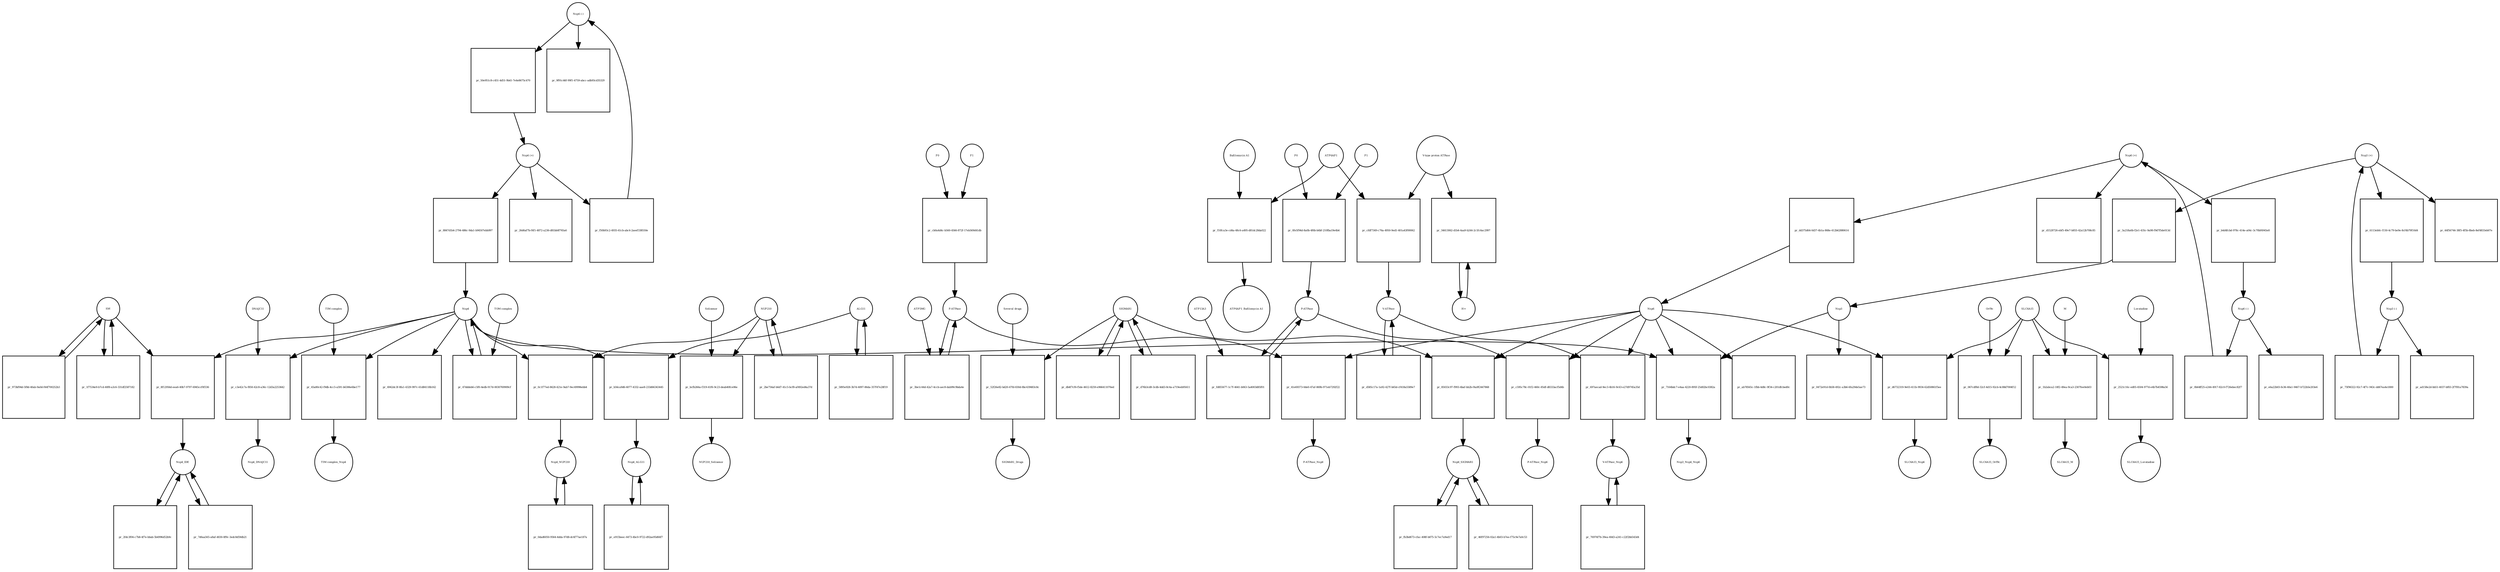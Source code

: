 strict digraph  {
"Nsp4 (-)" [annotation=urn_miriam_pubmed_32353859, bipartite=0, cls="nucleic acid feature", fontsize=4, label="Nsp4 (-)", shape=circle];
"pr_50e951c8-c451-4d51-9b41-7e4e8675c470" [annotation="", bipartite=1, cls=process, fontsize=4, label="pr_50e951c8-c451-4d51-9b41-7e4e8675c470", shape=square];
"Nsp4 (+)" [annotation=urn_miriam_pubmed_32353859, bipartite=0, cls="nucleic acid feature", fontsize=4, label="Nsp4 (+)", shape=circle];
"pr_8847d1b4-2794-486c-9da1-b94507ebb997" [annotation="", bipartite=1, cls=process, fontsize=4, label="pr_8847d1b4-2794-486c-9da1-b94507ebb997", shape=square];
Nsp4 [annotation="urn_miriam_ncbiprotein_BCD58761|urn_miriam_taxonomy_2697049", bipartite=0, cls=macromolecule, fontsize=4, label=Nsp4, shape=circle];
"pr_6942dc3f-8fa1-4329-997c-61d84118b162" [annotation="", bipartite=1, cls=process, fontsize=4, label="pr_6942dc3f-8fa1-4329-997c-61d84118b162", shape=square];
"pr_26d6af7b-f4f1-4872-a236-d81bb0f765a6" [annotation="", bipartite=1, cls=process, fontsize=4, label="pr_26d6af7b-f4f1-4872-a236-d81bb0f765a6", shape=square];
"pr_8f12956d-eea6-40b7-9797-6945ccf0f336" [annotation="", bipartite=1, cls=process, fontsize=4, label="pr_8f12956d-eea6-40b7-9797-6945ccf0f336", shape=square];
IDE [annotation="urn_miriam_uniprot_P14735|urn_miriam_pubmed_32353859|urn_miriam_doi_10.1210%2Fmend-4-8-1125|urn_miriam_taxonomy_10116", bipartite=0, cls=macromolecule, fontsize=4, label=IDE, shape=circle];
Nsp4_IDE [annotation="", bipartite=0, cls=complex, fontsize=4, label=Nsp4_IDE, shape=circle];
"pr_7d6aa565-a8af-4830-8f9c-3edc8d59db21" [annotation="", bipartite=1, cls=process, fontsize=4, label="pr_7d6aa565-a8af-4830-8f9c-3edc8d59db21", shape=square];
"pr_0c1f77ed-8428-421e-9ab7-9ec49996ebb4" [annotation="", bipartite=1, cls=process, fontsize=4, label="pr_0c1f77ed-8428-421e-9ab7-9ec49996ebb4", shape=square];
NUP210 [annotation="urn_miriam_uniprot_Q8TEM1|urn_miriam_pubmed_14517331", bipartite=0, cls=macromolecule, fontsize=4, label=NUP210, shape=circle];
Nsp4_NUP210 [annotation=urn_miriam_pubmed_14517331, bipartite=0, cls=complex, fontsize=4, label=Nsp4_NUP210, shape=circle];
"pr_2fdc3f04-c7b8-4f7e-bbab-5b4996d52b9c" [annotation="", bipartite=1, cls=process, fontsize=4, label="pr_2fdc3f04-c7b8-4f7e-bbab-5b4996d52b9c", shape=square];
"pr_c3e42c7a-f850-42c8-a36c-12d3a2253642" [annotation="", bipartite=1, cls=process, fontsize=4, label="pr_c3e42c7a-f850-42c8-a36c-12d3a2253642", shape=square];
DNAJC11 [annotation="urn_miriam_uniprot_Q9NVH1|urn_miriam_pubmed_32353859|urn_miriam_pubmed_25997101", bipartite=0, cls=macromolecule, fontsize=4, label=DNAJC11, shape=circle];
Nsp4_DNAJC11 [annotation="urn_miriam_pubmed_25997101|urn_miriam_pubmed_32353859", bipartite=0, cls=complex, fontsize=4, label=Nsp4_DNAJC11, shape=circle];
"pr_0dad6050-9564-4dda-97d8-dc6f77ae187a" [annotation="", bipartite=1, cls=process, fontsize=4, label="pr_0dad6050-9564-4dda-97d8-dc6f77ae187a", shape=square];
"pr_b56ca9d6-6077-4332-aae8-233d66343445" [annotation="", bipartite=1, cls=process, fontsize=4, label="pr_b56ca9d6-6077-4332-aae8-233d66343445", shape=square];
ALG11 [annotation="urn_miriam_uniprot_Q2TAA5|urn_miriam_pubmed_20080937", bipartite=0, cls=macromolecule, fontsize=4, label=ALG11, shape=circle];
Nsp4_ALG11 [annotation=urn_miriam_pubmed_20080937, bipartite=0, cls=complex, fontsize=4, label=Nsp4_ALG11, shape=circle];
"pr_f50b93c2-4935-41cb-abc4-2aeef338550e" [annotation="", bipartite=1, cls=process, fontsize=4, label="pr_f50b93c2-4935-41cb-abc4-2aeef338550e", shape=square];
"pr_9f91c46f-99f1-4759-abcc-adb93cd35329" [annotation="", bipartite=1, cls=process, fontsize=4, label="pr_9f91c46f-99f1-4759-abcc-adb93cd35329", shape=square];
"Nsp6 (-)" [annotation=urn_miriam_pubmed_32353859, bipartite=0, cls="nucleic acid feature", fontsize=4, label="Nsp6 (-)", shape=circle];
"pr_0b64ff25-e244-4917-82c0-f726ebec82f7" [annotation="", bipartite=1, cls=process, fontsize=4, label="pr_0b64ff25-e244-4917-82c0-f726ebec82f7", shape=square];
"Nsp6 (+)" [annotation=urn_miriam_pubmed_32353859, bipartite=0, cls="nucleic acid feature", fontsize=4, label="Nsp6 (+)", shape=circle];
"pr_dd375d64-0d37-4b1a-868e-412b62880614" [annotation="", bipartite=1, cls=process, fontsize=4, label="pr_dd375d64-0d37-4b1a-868e-412b62880614", shape=square];
Nsp6 [annotation="urn_miriam_taxonomy_2697049|urn_miriam_pubmed_32353859", bipartite=0, cls=macromolecule, fontsize=4, label=Nsp6, shape=circle];
"pr_ab78565c-1fbb-4d8c-9f34-c201dfcbed0c" [annotation="", bipartite=1, cls=process, fontsize=4, label="pr_ab78565c-1fbb-4d8c-9f34-c201dfcbed0c", shape=square];
"pr_d1528726-ebf5-49e7-b855-42a12b708c85" [annotation="", bipartite=1, cls=process, fontsize=4, label="pr_d1528726-ebf5-49e7-b855-42a12b708c85", shape=square];
"pr_41e69373-0de0-47af-869b-971eb7292f22" [annotation="", bipartite=1, cls=process, fontsize=4, label="pr_41e69373-0de0-47af-869b-971eb7292f22", shape=square];
"F-ATPase" [annotation=urn_miriam_uniprot_O75964, bipartite=0, cls=complex, fontsize=4, label="F-ATPase", shape=circle];
"F-ATPase_Nsp6" [annotation="", bipartite=0, cls=complex, fontsize=4, label="F-ATPase_Nsp6", shape=circle];
"pr_c595c78c-01f2-460c-85df-d8333acf5d4b" [annotation="", bipartite=1, cls=process, fontsize=4, label="pr_c595c78c-01f2-460c-85df-d8333acf5d4b", shape=square];
"P-ATPase" [annotation="", bipartite=0, cls=complex, fontsize=4, label="P-ATPase", shape=circle];
"P-ATPase_Nsp6" [annotation="", bipartite=0, cls=complex, fontsize=4, label="P-ATPase_Nsp6", shape=circle];
"pr_85033c97-f993-4baf-bb2b-f4a9f2447868" [annotation="", bipartite=1, cls=process, fontsize=4, label="pr_85033c97-f993-4baf-bb2b-f4a9f2447868", shape=square];
SIGMAR1 [annotation="urn_miriam_uniprot_Q99720|urn_miriam_doi_10.1074%2Fjbc.272.43.27107|urn_miriam_pubmed_32353859|urn_miriam_pubmed_10406945", bipartite=0, cls=macromolecule, fontsize=4, label=SIGMAR1, shape=circle];
Nsp6_SIGMAR1 [annotation=urn_miriam_pubmed_10406945, bipartite=0, cls=complex, fontsize=4, label=Nsp6_SIGMAR1, shape=circle];
"pr_46f97256-02a1-4b03-b7ee-f75c9e7a0c53" [annotation="", bipartite=1, cls=process, fontsize=4, label="pr_46f97256-02a1-4b03-b7ee-f75c9e7a0c53", shape=square];
"pr_697aecad-9ec3-4b16-9c63-e27d9745a35d" [annotation="", bipartite=1, cls=process, fontsize=4, label="pr_697aecad-9ec3-4b16-9c63-e27d9745a35d", shape=square];
"V-ATPase" [annotation=urn_miriam_uniprot_Q15904, bipartite=0, cls=complex, fontsize=4, label="V-ATPase", shape=circle];
"V-ATPase_Nsp6" [annotation=urn_miriam_uniprot_Q15904, bipartite=0, cls=complex, fontsize=4, label="V-ATPase_Nsp6", shape=circle];
"pr_b4d4fcbd-978c-414e-a04c-3c70bf4945e8" [annotation="", bipartite=1, cls=process, fontsize=4, label="pr_b4d4fcbd-978c-414e-a04c-3c70bf4945e8", shape=square];
"pr_e6a22b03-fe36-40a1-9467-b722b5e203e6" [annotation="", bipartite=1, cls=process, fontsize=4, label="pr_e6a22b03-fe36-40a1-9467-b722b5e203e6", shape=square];
"pr_45a80c42-f9db-4cc5-a591-b6306e6be177" [annotation="", bipartite=1, cls=process, fontsize=4, label="pr_45a80c42-f9db-4cc5-a591-b6306e6be177", shape=square];
"TIM complex" [annotation="", bipartite=0, cls=complex, fontsize=4, label="TIM complex", shape=circle];
"TIM complex_Nsp4" [annotation=urn_miriam_pubmed_32353859, bipartite=0, cls=complex, fontsize=4, label="TIM complex_Nsp4", shape=circle];
"pr_973bf94d-5f8d-40ab-9a0d-f44f700252b3" [annotation="", bipartite=1, cls=process, fontsize=4, label="pr_973bf94d-5f8d-40ab-9a0d-f44f700252b3", shape=square];
"Nsp3 (-)" [annotation=urn_miriam_pubmed_32353859, bipartite=0, cls="nucleic acid feature", fontsize=4, label="Nsp3 (-)", shape=circle];
"pr_75f96322-92c7-4f7c-943c-dd67ea4e1800" [annotation="", bipartite=1, cls=process, fontsize=4, label="pr_75f96322-92c7-4f7c-943c-dd67ea4e1800", shape=square];
"Nsp3 (+)" [annotation=urn_miriam_pubmed_32353859, bipartite=0, cls="nucleic acid feature", fontsize=4, label="Nsp3 (+)", shape=circle];
"pr_6113eb0c-f150-4c79-be9e-8cf4b79f10d4" [annotation="", bipartite=1, cls=process, fontsize=4, label="pr_6113eb0c-f150-4c79-be9e-8cf4b79f10d4", shape=square];
"pr_3a218a6b-f2e1-435c-9a98-f9d7f5de013d" [annotation="", bipartite=1, cls=process, fontsize=4, label="pr_3a218a6b-f2e1-435c-9a98-f9d7f5de013d", shape=square];
Nsp3 [annotation="urn_miriam_taxonomy_2697049|urn_miriam_pubmed_32353859", bipartite=0, cls=macromolecule, fontsize=4, label=Nsp3, shape=circle];
"pr_ad158e2d-bb51-4037-bf83-2f7f81a7839a" [annotation="", bipartite=1, cls=process, fontsize=4, label="pr_ad158e2d-bb51-4037-bf83-2f7f81a7839a", shape=square];
"pr_44f56744-38f5-4f5b-8beb-8ef4833eb07e" [annotation="", bipartite=1, cls=process, fontsize=4, label="pr_44f56744-38f5-4f5b-8beb-8ef4833eb07e", shape=square];
"pr_0472e91d-0b58-492c-a3b6-6fa29de5ae73" [annotation="", bipartite=1, cls=process, fontsize=4, label="pr_0472e91d-0b58-492c-a3b6-6fa29de5ae73", shape=square];
"pr_7164bdc7-e4aa-4220-895f-25d02bc0382a" [annotation="", bipartite=1, cls=process, fontsize=4, label="pr_7164bdc7-e4aa-4220-895f-25d02bc0382a", shape=square];
Nsp3_Nsp4_Nsp6 [annotation="urn_miriam_pubmed_32353859|urn_miriam_pubmed_29128390|urn_miriam_doi_10.1016%2Fj.virol.2017.07.019|urn_miriam_taxonomy_694009", bipartite=0, cls=complex, fontsize=4, label=Nsp3_Nsp4_Nsp6, shape=circle];
"pr_bcfb266a-f319-41f6-9c23-deab40fce06e" [annotation="", bipartite=1, cls=process, fontsize=4, label="pr_bcfb266a-f319-41f6-9c23-deab40fce06e", shape=square];
Selinexor [annotation=urn_miriam_pubmed_32353859, bipartite=0, cls="simple chemical", fontsize=4, label=Selinexor, shape=circle];
NUP210_Selinexor [annotation=urn_miriam_pubmed_32353859, bipartite=0, cls=complex, fontsize=4, label=NUP210_Selinexor, shape=circle];
"pr_d6732319-9e03-411b-9934-62d50861f5ee" [annotation="", bipartite=1, cls=process, fontsize=4, label="pr_d6732319-9e03-411b-9934-62d50861f5ee", shape=square];
SLC6A15 [annotation="urn_miriam_pubmed_32353859|urn_miriam_uniprot_Q8IY34", bipartite=0, cls=macromolecule, fontsize=4, label=SLC6A15, shape=circle];
SLC6A15_Nsp6 [annotation=urn_miriam_pubmed_32353859, bipartite=0, cls=complex, fontsize=4, label=SLC6A15_Nsp6, shape=circle];
"pr_067cdf8d-32cf-4d15-92cb-4c88d7004f12" [annotation="", bipartite=1, cls=process, fontsize=4, label="pr_067cdf8d-32cf-4d15-92cb-4c88d7004f12", shape=square];
Orf9c [annotation=urn_miriam_taxonomy_2697049, bipartite=0, cls=macromolecule, fontsize=4, label=Orf9c, shape=circle];
SLC6A15_Orf9c [annotation=urn_miriam_pubmed_32353859, bipartite=0, cls=complex, fontsize=4, label=SLC6A15_Orf9c, shape=circle];
"pr_1b2abca2-18f2-49ea-9ca3-2307fee0eb03" [annotation="", bipartite=1, cls=process, fontsize=4, label="pr_1b2abca2-18f2-49ea-9ca3-2307fee0eb03", shape=square];
M [annotation=urn_miriam_taxonomy_2697049, bipartite=0, cls=macromolecule, fontsize=4, label=M, shape=circle];
SLC6A15_M [annotation=urn_miriam_pubmed_32353859, bipartite=0, cls=complex, fontsize=4, label=SLC6A15_M, shape=circle];
"pr_2521c16c-ed05-4504-977d-e4b7b4598a56" [annotation="", bipartite=1, cls=process, fontsize=4, label="pr_2521c16c-ed05-4504-977d-e4b7b4598a56", shape=square];
Loratadine [annotation=urn_miriam_pubmed_123134323, bipartite=0, cls="simple chemical", fontsize=4, label=Loratadine, shape=circle];
SLC6A15_Loratadine [annotation="", bipartite=0, cls=complex, fontsize=4, label=SLC6A15_Loratadine, shape=circle];
ATP6AP1 [annotation="urn_miriam_uniprot_Q15904|urn_miriam_pubmed_27231034", bipartite=0, cls=macromolecule, fontsize=4, label=ATP6AP1, shape=circle];
"pr_f10fca3e-cd4a-48c6-a495-d81dc28da022" [annotation="", bipartite=1, cls=process, fontsize=4, label="pr_f10fca3e-cd4a-48c6-a495-d81dc28da022", shape=square];
"Bafilomycin A1" [annotation="", bipartite=0, cls="simple chemical", fontsize=4, label="Bafilomycin A1", shape=circle];
"ATP6AP1_Bafilomycin A1" [annotation="", bipartite=0, cls=complex, fontsize=4, label="ATP6AP1_Bafilomycin A1", shape=circle];
"Several drugs" [annotation="", bipartite=0, cls="simple chemical", fontsize=4, label="Several drugs", shape=circle];
"pr_52f26e82-bd20-47fd-830d-8bc439483c8c" [annotation="", bipartite=1, cls=process, fontsize=4, label="pr_52f26e82-bd20-47fd-830d-8bc439483c8c", shape=square];
SIGMAR1_Drugs [annotation=urn_miriam_pubmed_32353859, bipartite=0, cls=complex, fontsize=4, label=SIGMAR1_Drugs, shape=circle];
"pr_47dddeb6-c5f0-4edb-917d-0030769909cf" [annotation="", bipartite=1, cls=process, fontsize=4, label="pr_47dddeb6-c5f0-4edb-917d-0030769909cf", shape=square];
"TOM complex" [annotation="", bipartite=0, cls=complex, fontsize=4, label="TOM complex", shape=circle];
ATP13A3 [annotation=urn_miriam_uniprot_Q9H7F0, bipartite=0, cls=macromolecule, fontsize=4, label=ATP13A3, shape=circle];
"pr_fd855677-1c7f-4641-b063-5a4003d85f01" [annotation="", bipartite=1, cls=process, fontsize=4, label="pr_fd855677-1c7f-4641-b063-5a4003d85f01", shape=square];
P1 [annotation="", bipartite=0, cls=complex, fontsize=4, label=P1, shape=circle];
"pr_0fe5f94d-8a0b-4f6b-b6bf-210fba19e4b4" [annotation="", bipartite=1, cls=process, fontsize=4, label="pr_0fe5f94d-8a0b-4f6b-b6bf-210fba19e4b4", shape=square];
P0 [annotation="", bipartite=0, cls=complex, fontsize=4, label=P0, shape=circle];
"pr_2be756af-b6d7-41c5-bcf8-af492ed4a37d" [annotation="", bipartite=1, cls=process, fontsize=4, label="pr_2be756af-b6d7-41c5-bcf8-af492ed4a37d", shape=square];
"pr_1f7534e9-b7cd-40f8-a3c6-331df2587182" [annotation="", bipartite=1, cls=process, fontsize=4, label="pr_1f7534e9-b7cd-40f8-a3c6-331df2587182", shape=square];
"pr_db4f7cf6-f5de-4612-8259-e966411076ed" [annotation="", bipartite=1, cls=process, fontsize=4, label="pr_db4f7cf6-f5de-4612-8259-e966411076ed", shape=square];
"pr_d76b3cd8-3cdb-4dd3-8c4a-a719eeb95611" [annotation="", bipartite=1, cls=process, fontsize=4, label="pr_d76b3cd8-3cdb-4dd3-8c4a-a719eeb95611", shape=square];
"pr_fb3bd673-cfac-408f-b875-5c7ec7a9ed17" [annotation="", bipartite=1, cls=process, fontsize=4, label="pr_fb3bd673-cfac-408f-b875-5c7ec7a9ed17", shape=square];
"pr_e915beec-6473-4bc0-9722-d92ae95d66f7" [annotation="", bipartite=1, cls=process, fontsize=4, label="pr_e915beec-6473-4bc0-9722-d92ae95d66f7", shape=square];
"pr_5895e928-3b7d-4097-86da-357f47e28f19" [annotation="", bipartite=1, cls=process, fontsize=4, label="pr_5895e928-3b7d-4097-86da-357f47e28f19", shape=square];
"H+" [annotation="urn_miriam_obo.chebi_CHEBI%3A15378", bipartite=0, cls="simple chemical", fontsize=4, label="H+", shape=circle];
"pr_34613062-d1b4-4aa9-b244-2c1fc6ac2997" [annotation="", bipartite=1, cls=process, fontsize=4, label="pr_34613062-d1b4-4aa9-b244-2c1fc6ac2997", shape=square];
"V-type proton ATPase" [annotation="urn_miriam_obo.go_GO%3A0046611", bipartite=0, cls=complex, fontsize=4, label="V-type proton ATPase", shape=circle];
"pr_cfdf7349-c76a-4950-9ed1-401a43f00062" [annotation="", bipartite=1, cls=process, fontsize=4, label="pr_cfdf7349-c76a-4950-9ed1-401a43f00062", shape=square];
"pr_d585c17a-1a92-427f-b65d-cf418a5589e7" [annotation="", bipartite=1, cls=process, fontsize=4, label="pr_d585c17a-1a92-427f-b65d-cf418a5589e7", shape=square];
"pr_76976f7b-39ea-40d3-a241-c22f2bb543d4" [annotation="", bipartite=1, cls=process, fontsize=4, label="pr_76976f7b-39ea-40d3-a241-c22f2bb543d4", shape=square];
ATP5MG [annotation=urn_miriam_uniprot_O75964, bipartite=0, cls=macromolecule, fontsize=4, label=ATP5MG, shape=circle];
"pr_3be1c44d-42a7-4ccb-aec8-dab99c9bda4e" [annotation="", bipartite=1, cls=process, fontsize=4, label="pr_3be1c44d-42a7-4ccb-aec8-dab99c9bda4e", shape=square];
F1 [annotation="", bipartite=0, cls=complex, fontsize=4, label=F1, shape=circle];
"pr_cb0a4d4c-b560-4566-872f-17eb569d41db" [annotation="", bipartite=1, cls=process, fontsize=4, label="pr_cb0a4d4c-b560-4566-872f-17eb569d41db", shape=square];
F0 [annotation="", bipartite=0, cls=complex, fontsize=4, label=F0, shape=circle];
"Nsp4 (-)" -> "pr_50e951c8-c451-4d51-9b41-7e4e8675c470"  [annotation="", interaction_type=consumption];
"Nsp4 (-)" -> "pr_9f91c46f-99f1-4759-abcc-adb93cd35329"  [annotation="", interaction_type=consumption];
"pr_50e951c8-c451-4d51-9b41-7e4e8675c470" -> "Nsp4 (+)"  [annotation="", interaction_type=production];
"Nsp4 (+)" -> "pr_8847d1b4-2794-486c-9da1-b94507ebb997"  [annotation="", interaction_type=consumption];
"Nsp4 (+)" -> "pr_26d6af7b-f4f1-4872-a236-d81bb0f765a6"  [annotation="", interaction_type=consumption];
"Nsp4 (+)" -> "pr_f50b93c2-4935-41cb-abc4-2aeef338550e"  [annotation="", interaction_type=consumption];
"pr_8847d1b4-2794-486c-9da1-b94507ebb997" -> Nsp4  [annotation="", interaction_type=production];
Nsp4 -> "pr_6942dc3f-8fa1-4329-997c-61d84118b162"  [annotation="", interaction_type=consumption];
Nsp4 -> "pr_8f12956d-eea6-40b7-9797-6945ccf0f336"  [annotation="", interaction_type=consumption];
Nsp4 -> "pr_0c1f77ed-8428-421e-9ab7-9ec49996ebb4"  [annotation="", interaction_type=consumption];
Nsp4 -> "pr_c3e42c7a-f850-42c8-a36c-12d3a2253642"  [annotation="", interaction_type=consumption];
Nsp4 -> "pr_b56ca9d6-6077-4332-aae8-233d66343445"  [annotation="", interaction_type=consumption];
Nsp4 -> "pr_45a80c42-f9db-4cc5-a591-b6306e6be177"  [annotation="", interaction_type=consumption];
Nsp4 -> "pr_7164bdc7-e4aa-4220-895f-25d02bc0382a"  [annotation="", interaction_type=consumption];
Nsp4 -> "pr_47dddeb6-c5f0-4edb-917d-0030769909cf"  [annotation="", interaction_type=consumption];
"pr_8f12956d-eea6-40b7-9797-6945ccf0f336" -> Nsp4_IDE  [annotation="", interaction_type=production];
IDE -> "pr_8f12956d-eea6-40b7-9797-6945ccf0f336"  [annotation="", interaction_type=consumption];
IDE -> "pr_973bf94d-5f8d-40ab-9a0d-f44f700252b3"  [annotation="", interaction_type=consumption];
IDE -> "pr_1f7534e9-b7cd-40f8-a3c6-331df2587182"  [annotation="", interaction_type=consumption];
Nsp4_IDE -> "pr_7d6aa565-a8af-4830-8f9c-3edc8d59db21"  [annotation="", interaction_type=consumption];
Nsp4_IDE -> "pr_2fdc3f04-c7b8-4f7e-bbab-5b4996d52b9c"  [annotation="", interaction_type=consumption];
"pr_7d6aa565-a8af-4830-8f9c-3edc8d59db21" -> Nsp4_IDE  [annotation="", interaction_type=production];
"pr_0c1f77ed-8428-421e-9ab7-9ec49996ebb4" -> Nsp4_NUP210  [annotation="", interaction_type=production];
NUP210 -> "pr_0c1f77ed-8428-421e-9ab7-9ec49996ebb4"  [annotation="", interaction_type=consumption];
NUP210 -> "pr_bcfb266a-f319-41f6-9c23-deab40fce06e"  [annotation="", interaction_type=consumption];
NUP210 -> "pr_2be756af-b6d7-41c5-bcf8-af492ed4a37d"  [annotation="", interaction_type=consumption];
Nsp4_NUP210 -> "pr_0dad6050-9564-4dda-97d8-dc6f77ae187a"  [annotation="", interaction_type=consumption];
"pr_2fdc3f04-c7b8-4f7e-bbab-5b4996d52b9c" -> Nsp4_IDE  [annotation="", interaction_type=production];
"pr_c3e42c7a-f850-42c8-a36c-12d3a2253642" -> Nsp4_DNAJC11  [annotation="", interaction_type=production];
DNAJC11 -> "pr_c3e42c7a-f850-42c8-a36c-12d3a2253642"  [annotation="", interaction_type=consumption];
"pr_0dad6050-9564-4dda-97d8-dc6f77ae187a" -> Nsp4_NUP210  [annotation="", interaction_type=production];
"pr_b56ca9d6-6077-4332-aae8-233d66343445" -> Nsp4_ALG11  [annotation="", interaction_type=production];
ALG11 -> "pr_b56ca9d6-6077-4332-aae8-233d66343445"  [annotation="", interaction_type=consumption];
ALG11 -> "pr_5895e928-3b7d-4097-86da-357f47e28f19"  [annotation="", interaction_type=consumption];
Nsp4_ALG11 -> "pr_e915beec-6473-4bc0-9722-d92ae95d66f7"  [annotation="", interaction_type=consumption];
"pr_f50b93c2-4935-41cb-abc4-2aeef338550e" -> "Nsp4 (-)"  [annotation="", interaction_type=production];
"Nsp6 (-)" -> "pr_0b64ff25-e244-4917-82c0-f726ebec82f7"  [annotation="", interaction_type=consumption];
"Nsp6 (-)" -> "pr_e6a22b03-fe36-40a1-9467-b722b5e203e6"  [annotation="", interaction_type=consumption];
"pr_0b64ff25-e244-4917-82c0-f726ebec82f7" -> "Nsp6 (+)"  [annotation="", interaction_type=production];
"Nsp6 (+)" -> "pr_dd375d64-0d37-4b1a-868e-412b62880614"  [annotation="", interaction_type=consumption];
"Nsp6 (+)" -> "pr_d1528726-ebf5-49e7-b855-42a12b708c85"  [annotation="", interaction_type=consumption];
"Nsp6 (+)" -> "pr_b4d4fcbd-978c-414e-a04c-3c70bf4945e8"  [annotation="", interaction_type=consumption];
"pr_dd375d64-0d37-4b1a-868e-412b62880614" -> Nsp6  [annotation="", interaction_type=production];
Nsp6 -> "pr_ab78565c-1fbb-4d8c-9f34-c201dfcbed0c"  [annotation="", interaction_type=consumption];
Nsp6 -> "pr_41e69373-0de0-47af-869b-971eb7292f22"  [annotation="", interaction_type=consumption];
Nsp6 -> "pr_c595c78c-01f2-460c-85df-d8333acf5d4b"  [annotation="", interaction_type=consumption];
Nsp6 -> "pr_85033c97-f993-4baf-bb2b-f4a9f2447868"  [annotation="", interaction_type=consumption];
Nsp6 -> "pr_697aecad-9ec3-4b16-9c63-e27d9745a35d"  [annotation="", interaction_type=consumption];
Nsp6 -> "pr_7164bdc7-e4aa-4220-895f-25d02bc0382a"  [annotation="", interaction_type=consumption];
Nsp6 -> "pr_d6732319-9e03-411b-9934-62d50861f5ee"  [annotation="", interaction_type=consumption];
"pr_41e69373-0de0-47af-869b-971eb7292f22" -> "F-ATPase_Nsp6"  [annotation="", interaction_type=production];
"F-ATPase" -> "pr_41e69373-0de0-47af-869b-971eb7292f22"  [annotation="", interaction_type=consumption];
"F-ATPase" -> "pr_3be1c44d-42a7-4ccb-aec8-dab99c9bda4e"  [annotation="", interaction_type=consumption];
"pr_c595c78c-01f2-460c-85df-d8333acf5d4b" -> "P-ATPase_Nsp6"  [annotation="", interaction_type=production];
"P-ATPase" -> "pr_c595c78c-01f2-460c-85df-d8333acf5d4b"  [annotation="", interaction_type=consumption];
"P-ATPase" -> "pr_fd855677-1c7f-4641-b063-5a4003d85f01"  [annotation="", interaction_type=consumption];
"pr_85033c97-f993-4baf-bb2b-f4a9f2447868" -> Nsp6_SIGMAR1  [annotation="", interaction_type=production];
SIGMAR1 -> "pr_85033c97-f993-4baf-bb2b-f4a9f2447868"  [annotation="", interaction_type=consumption];
SIGMAR1 -> "pr_52f26e82-bd20-47fd-830d-8bc439483c8c"  [annotation="", interaction_type=consumption];
SIGMAR1 -> "pr_db4f7cf6-f5de-4612-8259-e966411076ed"  [annotation="", interaction_type=consumption];
SIGMAR1 -> "pr_d76b3cd8-3cdb-4dd3-8c4a-a719eeb95611"  [annotation="", interaction_type=consumption];
Nsp6_SIGMAR1 -> "pr_46f97256-02a1-4b03-b7ee-f75c9e7a0c53"  [annotation="", interaction_type=consumption];
Nsp6_SIGMAR1 -> "pr_fb3bd673-cfac-408f-b875-5c7ec7a9ed17"  [annotation="", interaction_type=consumption];
"pr_46f97256-02a1-4b03-b7ee-f75c9e7a0c53" -> Nsp6_SIGMAR1  [annotation="", interaction_type=production];
"pr_697aecad-9ec3-4b16-9c63-e27d9745a35d" -> "V-ATPase_Nsp6"  [annotation="", interaction_type=production];
"V-ATPase" -> "pr_697aecad-9ec3-4b16-9c63-e27d9745a35d"  [annotation="", interaction_type=consumption];
"V-ATPase" -> "pr_d585c17a-1a92-427f-b65d-cf418a5589e7"  [annotation="", interaction_type=consumption];
"V-ATPase_Nsp6" -> "pr_76976f7b-39ea-40d3-a241-c22f2bb543d4"  [annotation="", interaction_type=consumption];
"pr_b4d4fcbd-978c-414e-a04c-3c70bf4945e8" -> "Nsp6 (-)"  [annotation="", interaction_type=production];
"pr_45a80c42-f9db-4cc5-a591-b6306e6be177" -> "TIM complex_Nsp4"  [annotation="", interaction_type=production];
"TIM complex" -> "pr_45a80c42-f9db-4cc5-a591-b6306e6be177"  [annotation="", interaction_type=consumption];
"pr_973bf94d-5f8d-40ab-9a0d-f44f700252b3" -> IDE  [annotation="", interaction_type=production];
"Nsp3 (-)" -> "pr_75f96322-92c7-4f7c-943c-dd67ea4e1800"  [annotation="", interaction_type=consumption];
"Nsp3 (-)" -> "pr_ad158e2d-bb51-4037-bf83-2f7f81a7839a"  [annotation="", interaction_type=consumption];
"pr_75f96322-92c7-4f7c-943c-dd67ea4e1800" -> "Nsp3 (+)"  [annotation="", interaction_type=production];
"Nsp3 (+)" -> "pr_6113eb0c-f150-4c79-be9e-8cf4b79f10d4"  [annotation="", interaction_type=consumption];
"Nsp3 (+)" -> "pr_3a218a6b-f2e1-435c-9a98-f9d7f5de013d"  [annotation="", interaction_type=consumption];
"Nsp3 (+)" -> "pr_44f56744-38f5-4f5b-8beb-8ef4833eb07e"  [annotation="", interaction_type=consumption];
"pr_6113eb0c-f150-4c79-be9e-8cf4b79f10d4" -> "Nsp3 (-)"  [annotation="", interaction_type=production];
"pr_3a218a6b-f2e1-435c-9a98-f9d7f5de013d" -> Nsp3  [annotation="", interaction_type=production];
Nsp3 -> "pr_0472e91d-0b58-492c-a3b6-6fa29de5ae73"  [annotation="", interaction_type=consumption];
Nsp3 -> "pr_7164bdc7-e4aa-4220-895f-25d02bc0382a"  [annotation="", interaction_type=consumption];
"pr_7164bdc7-e4aa-4220-895f-25d02bc0382a" -> Nsp3_Nsp4_Nsp6  [annotation="", interaction_type=production];
"pr_bcfb266a-f319-41f6-9c23-deab40fce06e" -> NUP210_Selinexor  [annotation="", interaction_type=production];
Selinexor -> "pr_bcfb266a-f319-41f6-9c23-deab40fce06e"  [annotation="", interaction_type=consumption];
"pr_d6732319-9e03-411b-9934-62d50861f5ee" -> SLC6A15_Nsp6  [annotation="", interaction_type=production];
SLC6A15 -> "pr_d6732319-9e03-411b-9934-62d50861f5ee"  [annotation="", interaction_type=consumption];
SLC6A15 -> "pr_067cdf8d-32cf-4d15-92cb-4c88d7004f12"  [annotation="", interaction_type=consumption];
SLC6A15 -> "pr_1b2abca2-18f2-49ea-9ca3-2307fee0eb03"  [annotation="", interaction_type=consumption];
SLC6A15 -> "pr_2521c16c-ed05-4504-977d-e4b7b4598a56"  [annotation="", interaction_type=consumption];
"pr_067cdf8d-32cf-4d15-92cb-4c88d7004f12" -> SLC6A15_Orf9c  [annotation="", interaction_type=production];
Orf9c -> "pr_067cdf8d-32cf-4d15-92cb-4c88d7004f12"  [annotation="", interaction_type=consumption];
"pr_1b2abca2-18f2-49ea-9ca3-2307fee0eb03" -> SLC6A15_M  [annotation="", interaction_type=production];
M -> "pr_1b2abca2-18f2-49ea-9ca3-2307fee0eb03"  [annotation="", interaction_type=consumption];
"pr_2521c16c-ed05-4504-977d-e4b7b4598a56" -> SLC6A15_Loratadine  [annotation="", interaction_type=production];
Loratadine -> "pr_2521c16c-ed05-4504-977d-e4b7b4598a56"  [annotation="", interaction_type=consumption];
ATP6AP1 -> "pr_f10fca3e-cd4a-48c6-a495-d81dc28da022"  [annotation="", interaction_type=consumption];
ATP6AP1 -> "pr_cfdf7349-c76a-4950-9ed1-401a43f00062"  [annotation="", interaction_type=consumption];
"pr_f10fca3e-cd4a-48c6-a495-d81dc28da022" -> "ATP6AP1_Bafilomycin A1"  [annotation="", interaction_type=production];
"Bafilomycin A1" -> "pr_f10fca3e-cd4a-48c6-a495-d81dc28da022"  [annotation="", interaction_type=consumption];
"Several drugs" -> "pr_52f26e82-bd20-47fd-830d-8bc439483c8c"  [annotation="", interaction_type=consumption];
"pr_52f26e82-bd20-47fd-830d-8bc439483c8c" -> SIGMAR1_Drugs  [annotation="", interaction_type=production];
"pr_47dddeb6-c5f0-4edb-917d-0030769909cf" -> Nsp4  [annotation="", interaction_type=production];
"TOM complex" -> "pr_47dddeb6-c5f0-4edb-917d-0030769909cf"  [annotation="urn_miriam_pubmed_32353859|urn_miriam_taxonomy_2697049", interaction_type=stimulation];
ATP13A3 -> "pr_fd855677-1c7f-4641-b063-5a4003d85f01"  [annotation="", interaction_type=consumption];
"pr_fd855677-1c7f-4641-b063-5a4003d85f01" -> "P-ATPase"  [annotation="", interaction_type=production];
P1 -> "pr_0fe5f94d-8a0b-4f6b-b6bf-210fba19e4b4"  [annotation="", interaction_type=consumption];
"pr_0fe5f94d-8a0b-4f6b-b6bf-210fba19e4b4" -> "P-ATPase"  [annotation="", interaction_type=production];
P0 -> "pr_0fe5f94d-8a0b-4f6b-b6bf-210fba19e4b4"  [annotation="", interaction_type=consumption];
"pr_2be756af-b6d7-41c5-bcf8-af492ed4a37d" -> NUP210  [annotation="", interaction_type=production];
"pr_1f7534e9-b7cd-40f8-a3c6-331df2587182" -> IDE  [annotation="", interaction_type=production];
"pr_db4f7cf6-f5de-4612-8259-e966411076ed" -> SIGMAR1  [annotation="", interaction_type=production];
"pr_d76b3cd8-3cdb-4dd3-8c4a-a719eeb95611" -> SIGMAR1  [annotation="", interaction_type=production];
"pr_fb3bd673-cfac-408f-b875-5c7ec7a9ed17" -> Nsp6_SIGMAR1  [annotation="", interaction_type=production];
"pr_e915beec-6473-4bc0-9722-d92ae95d66f7" -> Nsp4_ALG11  [annotation="", interaction_type=production];
"pr_5895e928-3b7d-4097-86da-357f47e28f19" -> ALG11  [annotation="", interaction_type=production];
"H+" -> "pr_34613062-d1b4-4aa9-b244-2c1fc6ac2997"  [annotation="", interaction_type=consumption];
"pr_34613062-d1b4-4aa9-b244-2c1fc6ac2997" -> "H+"  [annotation="", interaction_type=production];
"V-type proton ATPase" -> "pr_34613062-d1b4-4aa9-b244-2c1fc6ac2997"  [annotation=urn_miriam_pubmed_22335796, interaction_type=catalysis];
"V-type proton ATPase" -> "pr_cfdf7349-c76a-4950-9ed1-401a43f00062"  [annotation="", interaction_type=consumption];
"pr_cfdf7349-c76a-4950-9ed1-401a43f00062" -> "V-ATPase"  [annotation="", interaction_type=production];
"pr_d585c17a-1a92-427f-b65d-cf418a5589e7" -> "V-ATPase"  [annotation="", interaction_type=production];
"pr_76976f7b-39ea-40d3-a241-c22f2bb543d4" -> "V-ATPase_Nsp6"  [annotation="", interaction_type=production];
ATP5MG -> "pr_3be1c44d-42a7-4ccb-aec8-dab99c9bda4e"  [annotation="", interaction_type=consumption];
"pr_3be1c44d-42a7-4ccb-aec8-dab99c9bda4e" -> "F-ATPase"  [annotation="", interaction_type=production];
F1 -> "pr_cb0a4d4c-b560-4566-872f-17eb569d41db"  [annotation="", interaction_type=consumption];
"pr_cb0a4d4c-b560-4566-872f-17eb569d41db" -> "F-ATPase"  [annotation="", interaction_type=production];
F0 -> "pr_cb0a4d4c-b560-4566-872f-17eb569d41db"  [annotation="", interaction_type=consumption];
}
